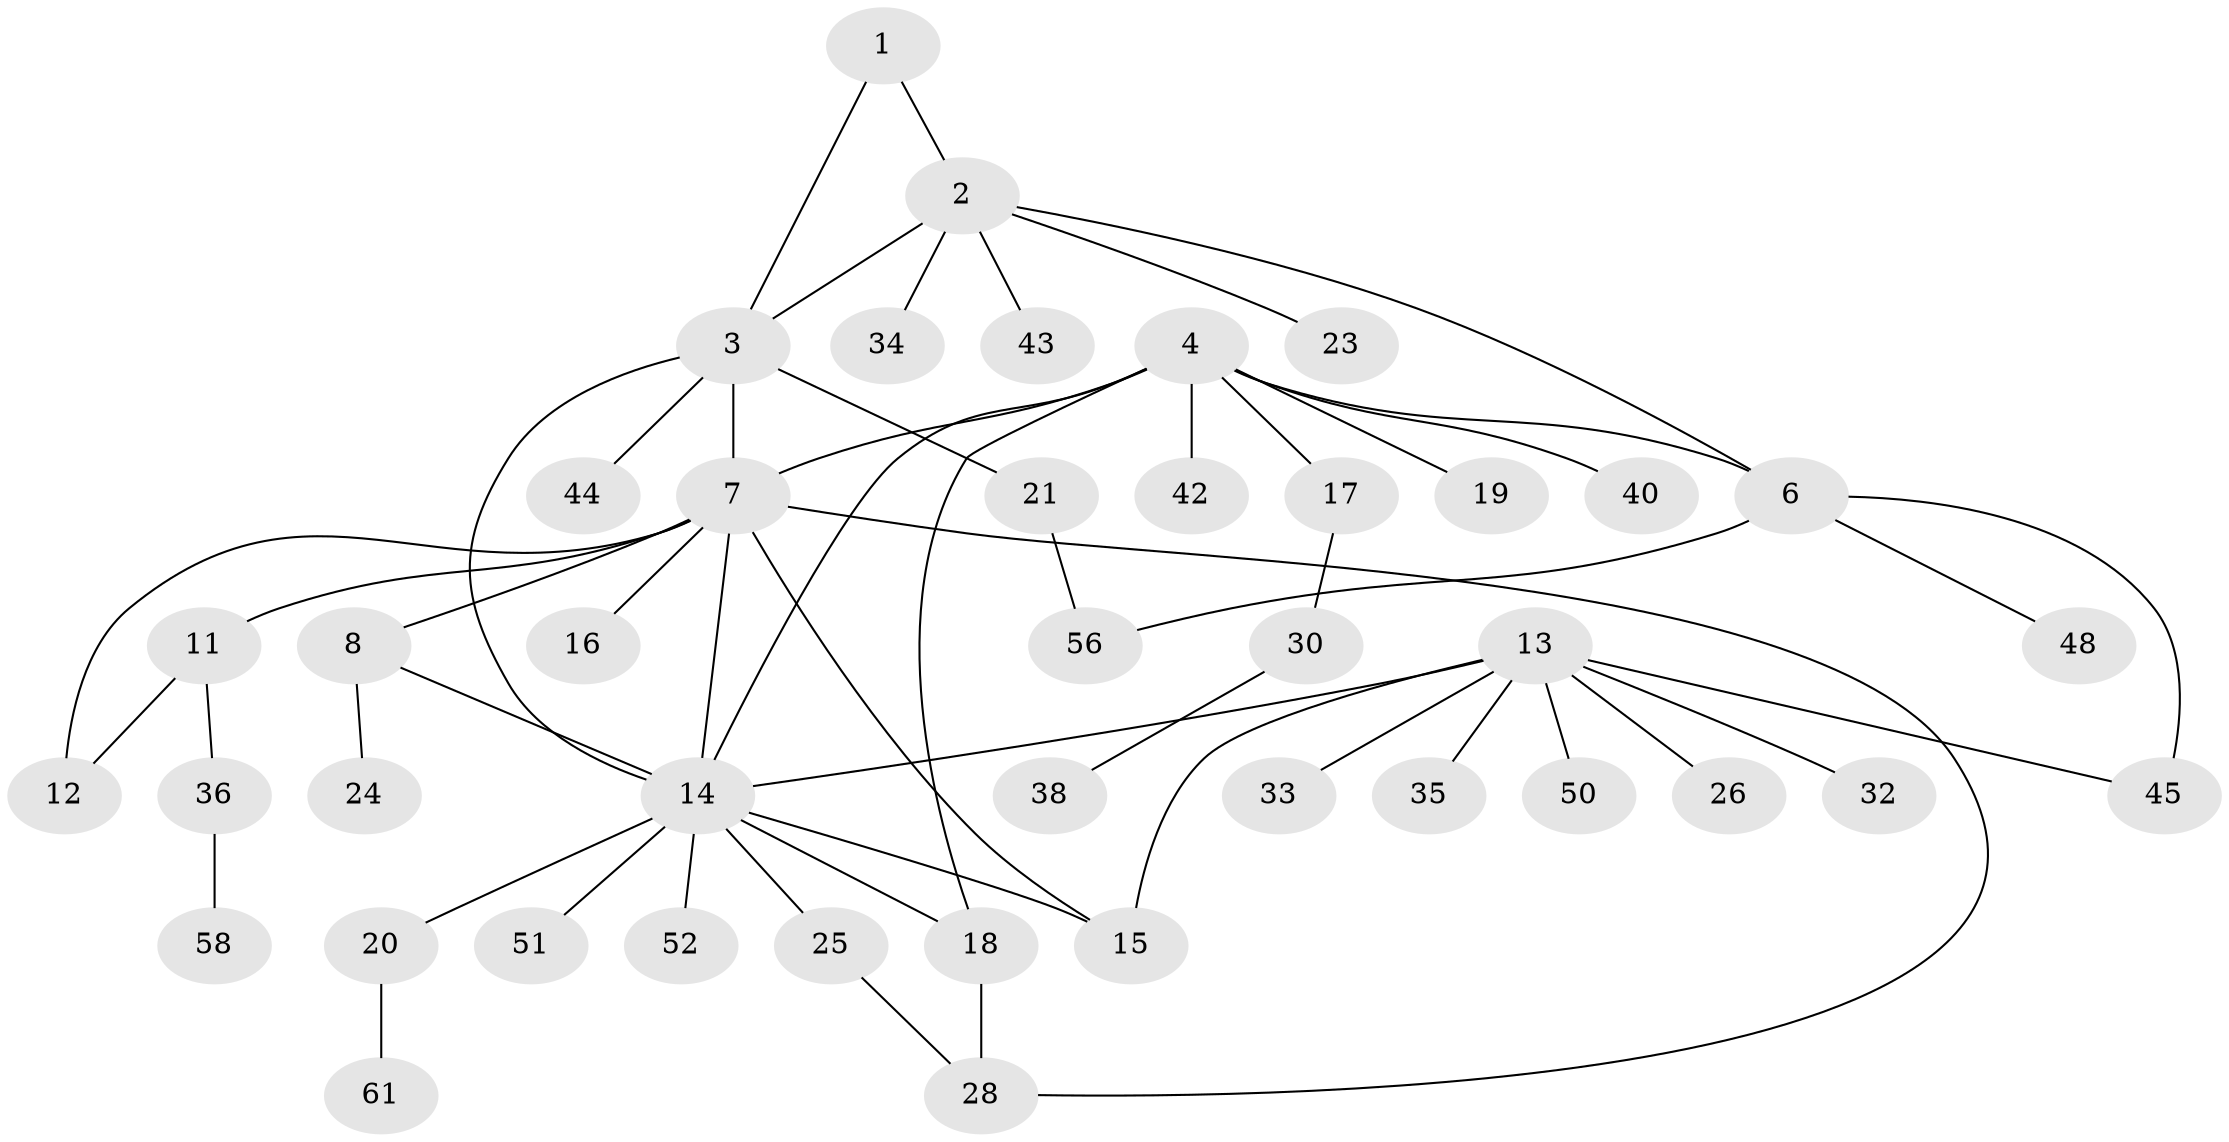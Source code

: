// original degree distribution, {3: 0.13114754098360656, 7: 0.06557377049180328, 5: 0.01639344262295082, 8: 0.01639344262295082, 4: 0.04918032786885246, 2: 0.18032786885245902, 6: 0.01639344262295082, 9: 0.01639344262295082, 10: 0.01639344262295082, 1: 0.4918032786885246}
// Generated by graph-tools (version 1.1) at 2025/42/03/06/25 10:42:08]
// undirected, 42 vertices, 54 edges
graph export_dot {
graph [start="1"]
  node [color=gray90,style=filled];
  1 [super="+41"];
  2 [super="+53"];
  3;
  4 [super="+5"];
  6 [super="+22"];
  7 [super="+10"];
  8 [super="+9"];
  11 [super="+27"];
  12 [super="+57"];
  13 [super="+54"];
  14 [super="+31"];
  15 [super="+46"];
  16;
  17 [super="+37"];
  18 [super="+59"];
  19;
  20 [super="+29"];
  21 [super="+60"];
  23;
  24;
  25;
  26;
  28 [super="+55"];
  30 [super="+49"];
  32 [super="+39"];
  33;
  34;
  35;
  36;
  38;
  40;
  42 [super="+47"];
  43;
  44;
  45;
  48;
  50;
  51;
  52;
  56;
  58;
  61;
  1 -- 2;
  1 -- 3;
  2 -- 3;
  2 -- 6;
  2 -- 23;
  2 -- 34;
  2 -- 43;
  3 -- 7 [weight=2];
  3 -- 14;
  3 -- 21;
  3 -- 44;
  4 -- 6 [weight=2];
  4 -- 18;
  4 -- 40;
  4 -- 7 [weight=2];
  4 -- 17;
  4 -- 19;
  4 -- 42;
  4 -- 14;
  6 -- 45;
  6 -- 48;
  6 -- 56;
  7 -- 8 [weight=2];
  7 -- 14;
  7 -- 16;
  7 -- 28;
  7 -- 11;
  7 -- 12;
  7 -- 15;
  8 -- 24;
  8 -- 14;
  11 -- 12;
  11 -- 36;
  13 -- 14;
  13 -- 15;
  13 -- 26;
  13 -- 32;
  13 -- 33;
  13 -- 35;
  13 -- 45;
  13 -- 50;
  14 -- 15;
  14 -- 20;
  14 -- 25;
  14 -- 51;
  14 -- 52;
  14 -- 18;
  17 -- 30;
  18 -- 28;
  20 -- 61;
  21 -- 56;
  25 -- 28;
  30 -- 38;
  36 -- 58;
}
